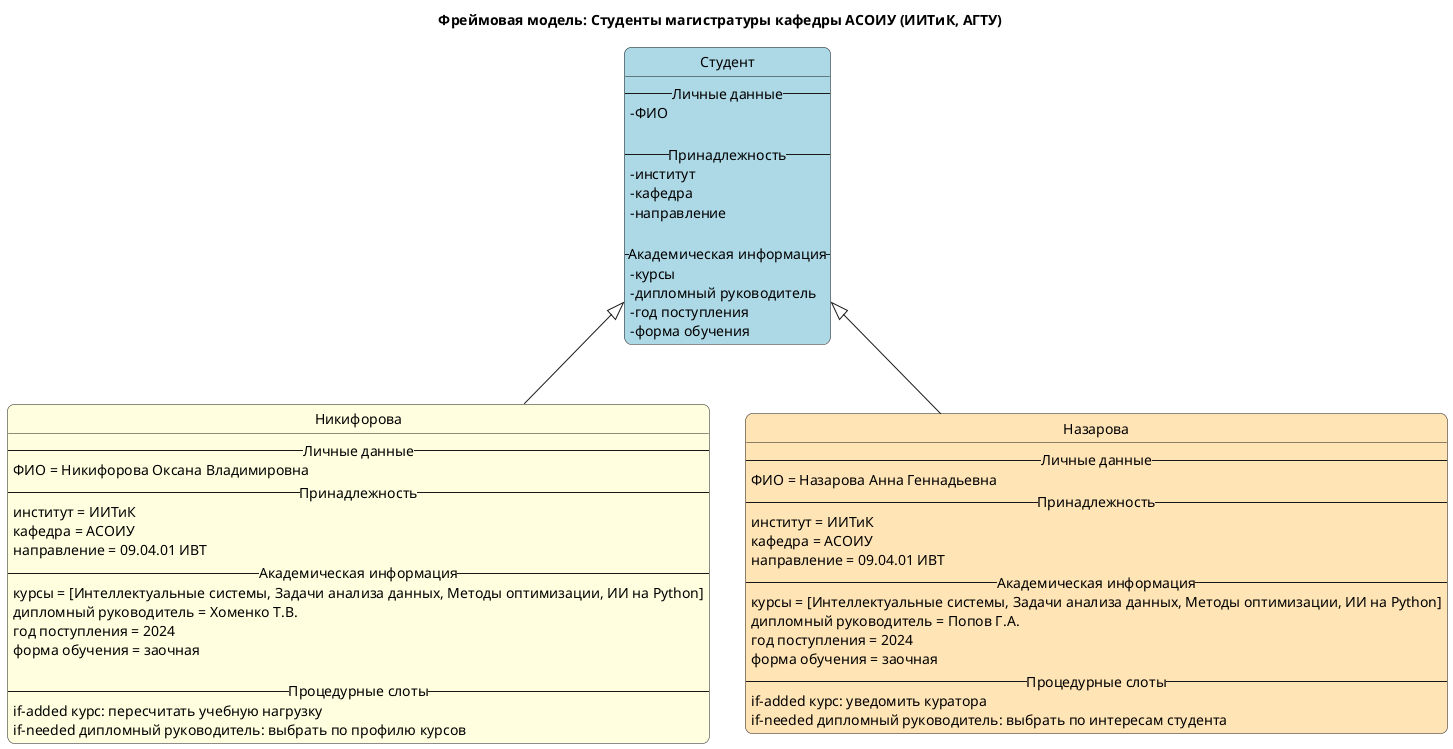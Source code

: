 @startuml Фреймовая_модель_АСОИУ_студенты
title Фреймовая модель: Студенты магистратуры кафедры АСОИУ (ИИТиК, АГТУ)

skinparam classAttributeIconSize 0
skinparam shadowing true
skinparam roundcorner 15
skinparam style strictuml

class Студент #LightBlue {
-- Личные данные --
  - ФИО

-- Принадлежность --
  - институт
  - кафедра
  - направление

-- Академическая информация --
  - курсы
  - дипломный руководитель
  - год поступления
  - форма обучения
}

' === Наследование ===
class "Никифорова" extends Студент
class "Назарова" extends Студент

' === Фреймы: Студенты ===
class "Никифорова" #LightYellow {
-- Личные данные --
  ФИО = Никифорова Оксана Владимировна
-- Принадлежность --
  институт = ИИТиК
  кафедра = АСОИУ
  направление = 09.04.01 ИВТ
-- Академическая информация --
  курсы = [Интеллектуальные системы, Задачи анализа данных, Методы оптимизации, ИИ на Python]
  дипломный руководитель = Хоменко Т.В.
  год поступления = 2024
  форма обучения = заочная

-- Процедурные слоты --
  if-added курс: пересчитать учебную нагрузку
  if-needed дипломный руководитель: выбрать по профилю курсов
}


class "Назарова" #Moccasin {
-- Личные данные --
  ФИО = Назарова Анна Геннадьевна
-- Принадлежность --
  институт = ИИТиК
  кафедра = АСОИУ
  направление = 09.04.01 ИВТ
-- Академическая информация --
  курсы = [Интеллектуальные системы, Задачи анализа данных, Методы оптимизации, ИИ на Python]
  дипломный руководитель = Попов Г.А.
  год поступления = 2024
  форма обучения = заочная
-- Процедурные слоты --
  if-added курс: уведомить куратора
  if-needed дипломный руководитель: выбрать по интересам студента
}

@enduml
